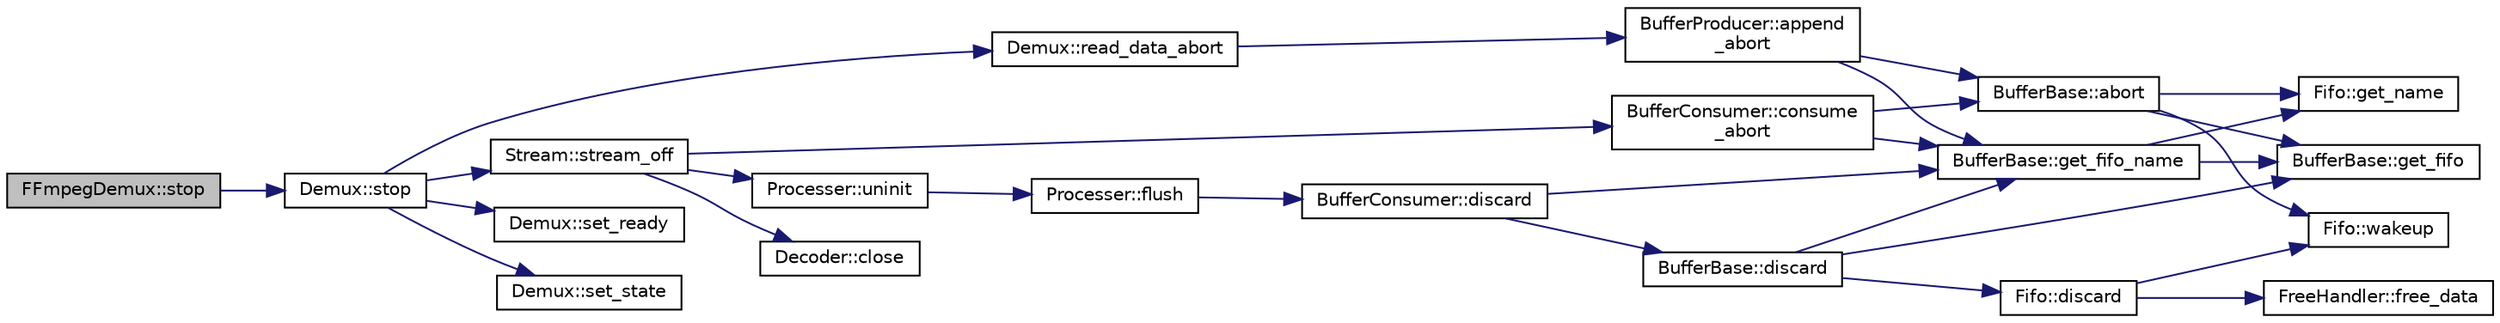 digraph "FFmpegDemux::stop"
{
 // LATEX_PDF_SIZE
  edge [fontname="Helvetica",fontsize="10",labelfontname="Helvetica",labelfontsize="10"];
  node [fontname="Helvetica",fontsize="10",shape=record];
  rankdir="LR";
  Node1 [label="FFmpegDemux::stop",height=0.2,width=0.4,color="black", fillcolor="grey75", style="filled", fontcolor="black",tooltip=" "];
  Node1 -> Node2 [color="midnightblue",fontsize="10",style="solid",fontname="Helvetica"];
  Node2 [label="Demux::stop",height=0.2,width=0.4,color="black", fillcolor="white", style="filled",URL="$class_demux.html#ae08104aa04f971a54097b5232bcc560e",tooltip=" "];
  Node2 -> Node3 [color="midnightblue",fontsize="10",style="solid",fontname="Helvetica"];
  Node3 [label="Demux::read_data_abort",height=0.2,width=0.4,color="black", fillcolor="white", style="filled",URL="$class_demux.html#ac13e149abf0296c815710958ca1fc36a",tooltip=" "];
  Node3 -> Node4 [color="midnightblue",fontsize="10",style="solid",fontname="Helvetica"];
  Node4 [label="BufferProducer::append\l_abort",height=0.2,width=0.4,color="black", fillcolor="white", style="filled",URL="$class_buffer_producer.html#a18ae4d4c929e18049aed4f122da5e431",tooltip=" "];
  Node4 -> Node5 [color="midnightblue",fontsize="10",style="solid",fontname="Helvetica"];
  Node5 [label="BufferBase::abort",height=0.2,width=0.4,color="black", fillcolor="white", style="filled",URL="$class_buffer_base.html#a851b22de6f6f587c912ebd54f77110e9",tooltip=" "];
  Node5 -> Node6 [color="midnightblue",fontsize="10",style="solid",fontname="Helvetica"];
  Node6 [label="BufferBase::get_fifo",height=0.2,width=0.4,color="black", fillcolor="white", style="filled",URL="$class_buffer_base.html#aad84b9690026b9da88d76d276b47470d",tooltip=" "];
  Node5 -> Node7 [color="midnightblue",fontsize="10",style="solid",fontname="Helvetica"];
  Node7 [label="Fifo::get_name",height=0.2,width=0.4,color="black", fillcolor="white", style="filled",URL="$class_fifo.html#a8d1a5745a600502cd67bfc642a2b1eb6",tooltip=" "];
  Node5 -> Node8 [color="midnightblue",fontsize="10",style="solid",fontname="Helvetica"];
  Node8 [label="Fifo::wakeup",height=0.2,width=0.4,color="black", fillcolor="white", style="filled",URL="$class_fifo.html#a66c5afd32d254833776d8229bd0b2965",tooltip=" "];
  Node4 -> Node9 [color="midnightblue",fontsize="10",style="solid",fontname="Helvetica"];
  Node9 [label="BufferBase::get_fifo_name",height=0.2,width=0.4,color="black", fillcolor="white", style="filled",URL="$class_buffer_base.html#a801e2e43bb032c4b455f4b18a224e838",tooltip=" "];
  Node9 -> Node6 [color="midnightblue",fontsize="10",style="solid",fontname="Helvetica"];
  Node9 -> Node7 [color="midnightblue",fontsize="10",style="solid",fontname="Helvetica"];
  Node2 -> Node10 [color="midnightblue",fontsize="10",style="solid",fontname="Helvetica"];
  Node10 [label="Demux::set_ready",height=0.2,width=0.4,color="black", fillcolor="white", style="filled",URL="$class_demux.html#a8392895e1eab7e3d1b6697bbc72141a4",tooltip=" "];
  Node2 -> Node11 [color="midnightblue",fontsize="10",style="solid",fontname="Helvetica"];
  Node11 [label="Demux::set_state",height=0.2,width=0.4,color="black", fillcolor="white", style="filled",URL="$class_demux.html#a5813d0c8b87aa457e09233dba0de4a3f",tooltip=" "];
  Node2 -> Node12 [color="midnightblue",fontsize="10",style="solid",fontname="Helvetica"];
  Node12 [label="Stream::stream_off",height=0.2,width=0.4,color="black", fillcolor="white", style="filled",URL="$class_stream.html#acbcd02a56b926b833184965fb245dd4f",tooltip=" "];
  Node12 -> Node13 [color="midnightblue",fontsize="10",style="solid",fontname="Helvetica"];
  Node13 [label="Decoder::close",height=0.2,width=0.4,color="black", fillcolor="white", style="filled",URL="$class_decoder.html#ae01773dd0b71251bf8046efda189f738",tooltip=" "];
  Node12 -> Node14 [color="midnightblue",fontsize="10",style="solid",fontname="Helvetica"];
  Node14 [label="BufferConsumer::consume\l_abort",height=0.2,width=0.4,color="black", fillcolor="white", style="filled",URL="$class_buffer_consumer.html#a5f1cf755856843e892f40bdcdbdc5b0f",tooltip=" "];
  Node14 -> Node5 [color="midnightblue",fontsize="10",style="solid",fontname="Helvetica"];
  Node14 -> Node9 [color="midnightblue",fontsize="10",style="solid",fontname="Helvetica"];
  Node12 -> Node15 [color="midnightblue",fontsize="10",style="solid",fontname="Helvetica"];
  Node15 [label="Processer::uninit",height=0.2,width=0.4,color="black", fillcolor="white", style="filled",URL="$class_processer.html#adc8da48ec64e1666e19abf952d964698",tooltip=" "];
  Node15 -> Node16 [color="midnightblue",fontsize="10",style="solid",fontname="Helvetica"];
  Node16 [label="Processer::flush",height=0.2,width=0.4,color="black", fillcolor="white", style="filled",URL="$class_processer.html#a7250f01dd404dbd825f5820f7f06966d",tooltip=" "];
  Node16 -> Node17 [color="midnightblue",fontsize="10",style="solid",fontname="Helvetica"];
  Node17 [label="BufferConsumer::discard",height=0.2,width=0.4,color="black", fillcolor="white", style="filled",URL="$class_buffer_consumer.html#a6d48beb5f7d243a49079e4b0fb85b653",tooltip=" "];
  Node17 -> Node18 [color="midnightblue",fontsize="10",style="solid",fontname="Helvetica"];
  Node18 [label="BufferBase::discard",height=0.2,width=0.4,color="black", fillcolor="white", style="filled",URL="$class_buffer_base.html#acdf2985c9ec07d9b27ac3078c1439307",tooltip=" "];
  Node18 -> Node19 [color="midnightblue",fontsize="10",style="solid",fontname="Helvetica"];
  Node19 [label="Fifo::discard",height=0.2,width=0.4,color="black", fillcolor="white", style="filled",URL="$class_fifo.html#aaf0b3a62abbb4dc572a03837dbc4c239",tooltip=" "];
  Node19 -> Node20 [color="midnightblue",fontsize="10",style="solid",fontname="Helvetica"];
  Node20 [label="FreeHandler::free_data",height=0.2,width=0.4,color="black", fillcolor="white", style="filled",URL="$class_free_handler.html#a15544d3026fdca95f0cfbae1a7408bf1",tooltip=" "];
  Node19 -> Node8 [color="midnightblue",fontsize="10",style="solid",fontname="Helvetica"];
  Node18 -> Node6 [color="midnightblue",fontsize="10",style="solid",fontname="Helvetica"];
  Node18 -> Node9 [color="midnightblue",fontsize="10",style="solid",fontname="Helvetica"];
  Node17 -> Node9 [color="midnightblue",fontsize="10",style="solid",fontname="Helvetica"];
}
